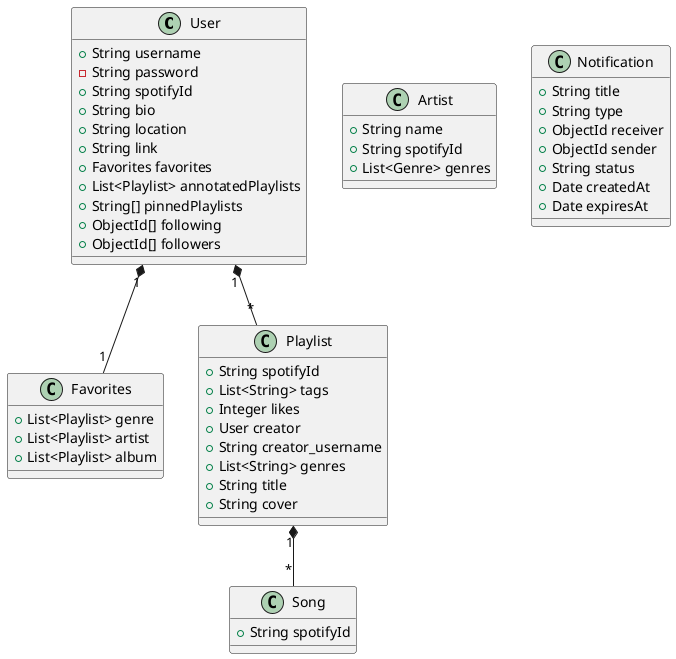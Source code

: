 ' UML Boilerplate'
@startuml db_structure
'Users structure'
class User {
    +String username
    -String password
    +String spotifyId
    +String bio
    +String location
    +String link
    +Favorites favorites
    +List<Playlist> annotatedPlaylists
    +String[] pinnedPlaylists
    +ObjectId[] following
    +ObjectId[] followers
}

'Favorites structure'
class Favorites {
    +List<Playlist> genre
    +List<Playlist> artist
    +List<Playlist> album
}

'Playlist structure'
class Playlist {
    +String spotifyId
    +List<String> tags
    +Integer likes
    +User creator
    +String creator_username
    +List<String> genres
    +String title
    +String cover
}

'Song structure'
class Song {
    +String spotifyId
}

'Artist structure'
class Artist {
    +String name
    +String spotifyId
    +List<Genre> genres
}

'Notification structure'
class Notification {
    +String title
    +String type
    +ObjectId receiver
    +ObjectId sender
    +String status
    +Date createdAt
    +Date expiresAt
}
Playlist "1" *-- "*" Song

User "1" *-- "*" Playlist

User "1" *-- "1" Favorites

@enduml